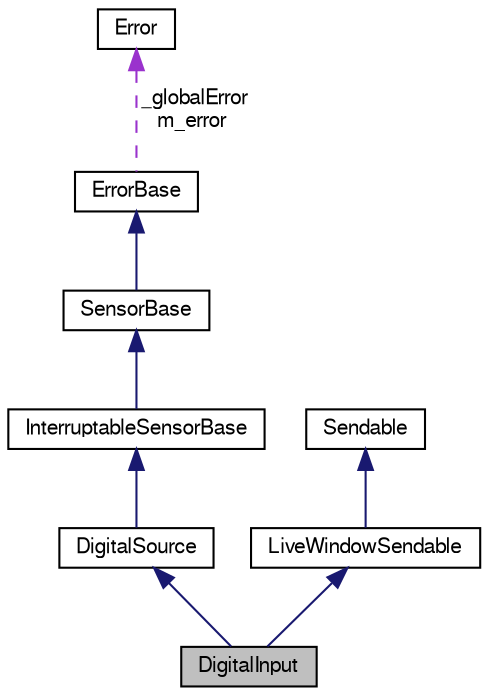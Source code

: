 digraph "DigitalInput"
{
  bgcolor="transparent";
  edge [fontname="FreeSans",fontsize="10",labelfontname="FreeSans",labelfontsize="10"];
  node [fontname="FreeSans",fontsize="10",shape=record];
  Node1 [label="DigitalInput",height=0.2,width=0.4,color="black", fillcolor="grey75", style="filled" fontcolor="black"];
  Node2 -> Node1 [dir="back",color="midnightblue",fontsize="10",style="solid",fontname="FreeSans"];
  Node2 [label="DigitalSource",height=0.2,width=0.4,color="black",URL="$class_digital_source.html"];
  Node3 -> Node2 [dir="back",color="midnightblue",fontsize="10",style="solid",fontname="FreeSans"];
  Node3 [label="InterruptableSensorBase",height=0.2,width=0.4,color="black",URL="$class_interruptable_sensor_base.html"];
  Node4 -> Node3 [dir="back",color="midnightblue",fontsize="10",style="solid",fontname="FreeSans"];
  Node4 [label="SensorBase",height=0.2,width=0.4,color="black",URL="$class_sensor_base.html"];
  Node5 -> Node4 [dir="back",color="midnightblue",fontsize="10",style="solid",fontname="FreeSans"];
  Node5 [label="ErrorBase",height=0.2,width=0.4,color="black",URL="$class_error_base.html"];
  Node6 -> Node5 [dir="back",color="darkorchid3",fontsize="10",style="dashed",label=" _globalError\nm_error" ,fontname="FreeSans"];
  Node6 [label="Error",height=0.2,width=0.4,color="black",URL="$class_error.html"];
  Node7 -> Node1 [dir="back",color="midnightblue",fontsize="10",style="solid",fontname="FreeSans"];
  Node7 [label="LiveWindowSendable",height=0.2,width=0.4,color="black",URL="$class_live_window_sendable.html"];
  Node8 -> Node7 [dir="back",color="midnightblue",fontsize="10",style="solid",fontname="FreeSans"];
  Node8 [label="Sendable",height=0.2,width=0.4,color="black",URL="$class_sendable.html"];
}
